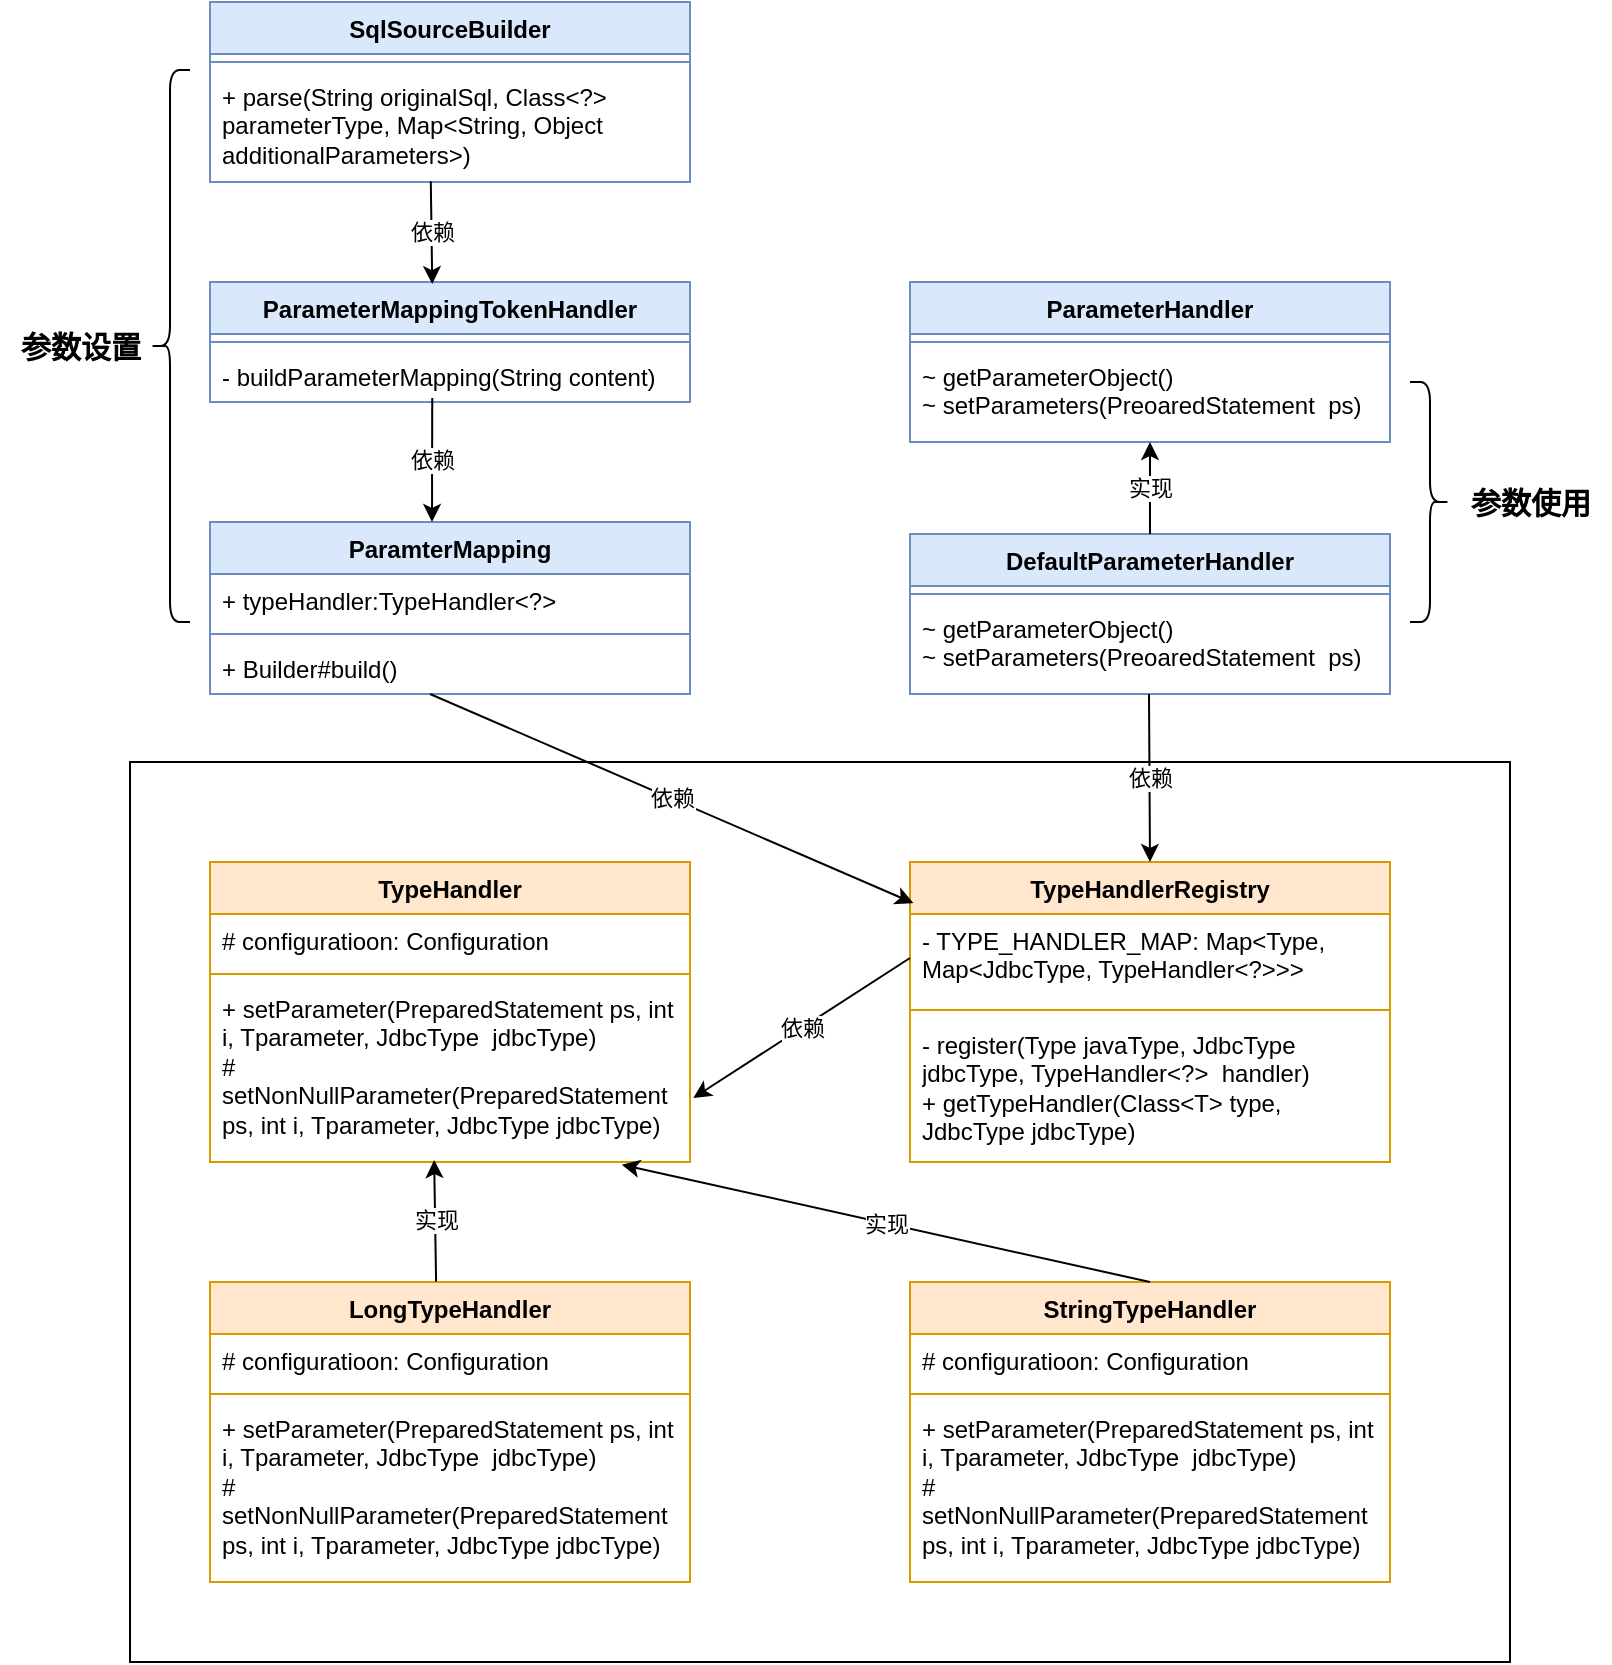 <mxfile version="21.6.8" type="github">
  <diagram name="第 1 页" id="yGMsF5AJEyDkqMdJGdB2">
    <mxGraphModel dx="2049" dy="1083" grid="1" gridSize="10" guides="1" tooltips="1" connect="1" arrows="1" fold="1" page="1" pageScale="1" pageWidth="827" pageHeight="1169" math="0" shadow="0">
      <root>
        <mxCell id="0" />
        <mxCell id="1" parent="0" />
        <mxCell id="P8Zro6crGpc2WWtmhxCr-46" value="" style="rounded=0;whiteSpace=wrap;html=1;" vertex="1" parent="1">
          <mxGeometry x="65" y="410" width="690" height="450" as="geometry" />
        </mxCell>
        <mxCell id="P8Zro6crGpc2WWtmhxCr-1" value="SqlSourceBuilder" style="swimlane;fontStyle=1;align=center;verticalAlign=top;childLayout=stackLayout;horizontal=1;startSize=26;horizontalStack=0;resizeParent=1;resizeParentMax=0;resizeLast=0;collapsible=1;marginBottom=0;whiteSpace=wrap;html=1;fillColor=#dae8fc;strokeColor=#6c8ebf;" vertex="1" parent="1">
          <mxGeometry x="105" y="30" width="240" height="90" as="geometry" />
        </mxCell>
        <mxCell id="P8Zro6crGpc2WWtmhxCr-3" value="" style="line;strokeWidth=1;fillColor=none;align=left;verticalAlign=middle;spacingTop=-1;spacingLeft=3;spacingRight=3;rotatable=0;labelPosition=right;points=[];portConstraint=eastwest;strokeColor=inherit;" vertex="1" parent="P8Zro6crGpc2WWtmhxCr-1">
          <mxGeometry y="26" width="240" height="8" as="geometry" />
        </mxCell>
        <mxCell id="P8Zro6crGpc2WWtmhxCr-4" value="+ parse(String originalSql, Class&amp;lt;?&amp;gt; parameterType, Map&amp;lt;String, Object additionalParameters&amp;gt;)" style="text;strokeColor=none;fillColor=none;align=left;verticalAlign=top;spacingLeft=4;spacingRight=4;overflow=hidden;rotatable=0;points=[[0,0.5],[1,0.5]];portConstraint=eastwest;whiteSpace=wrap;html=1;" vertex="1" parent="P8Zro6crGpc2WWtmhxCr-1">
          <mxGeometry y="34" width="240" height="56" as="geometry" />
        </mxCell>
        <mxCell id="P8Zro6crGpc2WWtmhxCr-5" value="ParameterMappingTokenHandler" style="swimlane;fontStyle=1;align=center;verticalAlign=top;childLayout=stackLayout;horizontal=1;startSize=26;horizontalStack=0;resizeParent=1;resizeParentMax=0;resizeLast=0;collapsible=1;marginBottom=0;whiteSpace=wrap;html=1;fillColor=#dae8fc;strokeColor=#6c8ebf;" vertex="1" parent="1">
          <mxGeometry x="105" y="170" width="240" height="60" as="geometry" />
        </mxCell>
        <mxCell id="P8Zro6crGpc2WWtmhxCr-6" value="" style="line;strokeWidth=1;fillColor=none;align=left;verticalAlign=middle;spacingTop=-1;spacingLeft=3;spacingRight=3;rotatable=0;labelPosition=right;points=[];portConstraint=eastwest;strokeColor=inherit;" vertex="1" parent="P8Zro6crGpc2WWtmhxCr-5">
          <mxGeometry y="26" width="240" height="8" as="geometry" />
        </mxCell>
        <mxCell id="P8Zro6crGpc2WWtmhxCr-7" value="- buildParameterMapping(String content)" style="text;strokeColor=none;fillColor=none;align=left;verticalAlign=top;spacingLeft=4;spacingRight=4;overflow=hidden;rotatable=0;points=[[0,0.5],[1,0.5]];portConstraint=eastwest;whiteSpace=wrap;html=1;" vertex="1" parent="P8Zro6crGpc2WWtmhxCr-5">
          <mxGeometry y="34" width="240" height="26" as="geometry" />
        </mxCell>
        <mxCell id="P8Zro6crGpc2WWtmhxCr-17" value="ParamterMapping" style="swimlane;fontStyle=1;align=center;verticalAlign=top;childLayout=stackLayout;horizontal=1;startSize=26;horizontalStack=0;resizeParent=1;resizeParentMax=0;resizeLast=0;collapsible=1;marginBottom=0;whiteSpace=wrap;html=1;fillColor=#dae8fc;strokeColor=#6c8ebf;" vertex="1" parent="1">
          <mxGeometry x="105" y="290" width="240" height="86" as="geometry" />
        </mxCell>
        <mxCell id="P8Zro6crGpc2WWtmhxCr-18" value="+ typeHandler:TypeHandler&amp;lt;?&amp;gt;" style="text;strokeColor=none;fillColor=none;align=left;verticalAlign=top;spacingLeft=4;spacingRight=4;overflow=hidden;rotatable=0;points=[[0,0.5],[1,0.5]];portConstraint=eastwest;whiteSpace=wrap;html=1;" vertex="1" parent="P8Zro6crGpc2WWtmhxCr-17">
          <mxGeometry y="26" width="240" height="26" as="geometry" />
        </mxCell>
        <mxCell id="P8Zro6crGpc2WWtmhxCr-19" value="" style="line;strokeWidth=1;fillColor=none;align=left;verticalAlign=middle;spacingTop=-1;spacingLeft=3;spacingRight=3;rotatable=0;labelPosition=right;points=[];portConstraint=eastwest;strokeColor=inherit;" vertex="1" parent="P8Zro6crGpc2WWtmhxCr-17">
          <mxGeometry y="52" width="240" height="8" as="geometry" />
        </mxCell>
        <mxCell id="P8Zro6crGpc2WWtmhxCr-20" value="+ Builder#build()" style="text;strokeColor=none;fillColor=none;align=left;verticalAlign=top;spacingLeft=4;spacingRight=4;overflow=hidden;rotatable=0;points=[[0,0.5],[1,0.5]];portConstraint=eastwest;whiteSpace=wrap;html=1;" vertex="1" parent="P8Zro6crGpc2WWtmhxCr-17">
          <mxGeometry y="60" width="240" height="26" as="geometry" />
        </mxCell>
        <mxCell id="P8Zro6crGpc2WWtmhxCr-21" value="ParameterHandler" style="swimlane;fontStyle=1;align=center;verticalAlign=top;childLayout=stackLayout;horizontal=1;startSize=26;horizontalStack=0;resizeParent=1;resizeParentMax=0;resizeLast=0;collapsible=1;marginBottom=0;whiteSpace=wrap;html=1;fillColor=#dae8fc;strokeColor=#6c8ebf;" vertex="1" parent="1">
          <mxGeometry x="455" y="170" width="240" height="80" as="geometry" />
        </mxCell>
        <mxCell id="P8Zro6crGpc2WWtmhxCr-22" value="" style="line;strokeWidth=1;fillColor=none;align=left;verticalAlign=middle;spacingTop=-1;spacingLeft=3;spacingRight=3;rotatable=0;labelPosition=right;points=[];portConstraint=eastwest;strokeColor=inherit;" vertex="1" parent="P8Zro6crGpc2WWtmhxCr-21">
          <mxGeometry y="26" width="240" height="8" as="geometry" />
        </mxCell>
        <mxCell id="P8Zro6crGpc2WWtmhxCr-23" value="~ getParameterObject()&lt;br&gt;~ setParameters(PreoaredStatement&amp;nbsp; ps)" style="text;strokeColor=none;fillColor=none;align=left;verticalAlign=top;spacingLeft=4;spacingRight=4;overflow=hidden;rotatable=0;points=[[0,0.5],[1,0.5]];portConstraint=eastwest;whiteSpace=wrap;html=1;" vertex="1" parent="P8Zro6crGpc2WWtmhxCr-21">
          <mxGeometry y="34" width="240" height="46" as="geometry" />
        </mxCell>
        <mxCell id="P8Zro6crGpc2WWtmhxCr-24" value="DefaultParameterHandler" style="swimlane;fontStyle=1;align=center;verticalAlign=top;childLayout=stackLayout;horizontal=1;startSize=26;horizontalStack=0;resizeParent=1;resizeParentMax=0;resizeLast=0;collapsible=1;marginBottom=0;whiteSpace=wrap;html=1;fillColor=#dae8fc;strokeColor=#6c8ebf;" vertex="1" parent="1">
          <mxGeometry x="455" y="296" width="240" height="80" as="geometry" />
        </mxCell>
        <mxCell id="P8Zro6crGpc2WWtmhxCr-25" value="" style="line;strokeWidth=1;fillColor=none;align=left;verticalAlign=middle;spacingTop=-1;spacingLeft=3;spacingRight=3;rotatable=0;labelPosition=right;points=[];portConstraint=eastwest;strokeColor=inherit;" vertex="1" parent="P8Zro6crGpc2WWtmhxCr-24">
          <mxGeometry y="26" width="240" height="8" as="geometry" />
        </mxCell>
        <mxCell id="P8Zro6crGpc2WWtmhxCr-26" value="~ getParameterObject()&lt;br&gt;~ setParameters(PreoaredStatement&amp;nbsp; ps)" style="text;strokeColor=none;fillColor=none;align=left;verticalAlign=top;spacingLeft=4;spacingRight=4;overflow=hidden;rotatable=0;points=[[0,0.5],[1,0.5]];portConstraint=eastwest;whiteSpace=wrap;html=1;" vertex="1" parent="P8Zro6crGpc2WWtmhxCr-24">
          <mxGeometry y="34" width="240" height="46" as="geometry" />
        </mxCell>
        <mxCell id="P8Zro6crGpc2WWtmhxCr-30" value="TypeHandler" style="swimlane;fontStyle=1;align=center;verticalAlign=top;childLayout=stackLayout;horizontal=1;startSize=26;horizontalStack=0;resizeParent=1;resizeParentMax=0;resizeLast=0;collapsible=1;marginBottom=0;whiteSpace=wrap;html=1;fillColor=#ffe6cc;strokeColor=#d79b00;" vertex="1" parent="1">
          <mxGeometry x="105" y="460" width="240" height="150" as="geometry" />
        </mxCell>
        <mxCell id="P8Zro6crGpc2WWtmhxCr-31" value="# configuratioon: Configuration" style="text;strokeColor=none;fillColor=none;align=left;verticalAlign=top;spacingLeft=4;spacingRight=4;overflow=hidden;rotatable=0;points=[[0,0.5],[1,0.5]];portConstraint=eastwest;whiteSpace=wrap;html=1;" vertex="1" parent="P8Zro6crGpc2WWtmhxCr-30">
          <mxGeometry y="26" width="240" height="26" as="geometry" />
        </mxCell>
        <mxCell id="P8Zro6crGpc2WWtmhxCr-32" value="" style="line;strokeWidth=1;fillColor=none;align=left;verticalAlign=middle;spacingTop=-1;spacingLeft=3;spacingRight=3;rotatable=0;labelPosition=right;points=[];portConstraint=eastwest;strokeColor=inherit;" vertex="1" parent="P8Zro6crGpc2WWtmhxCr-30">
          <mxGeometry y="52" width="240" height="8" as="geometry" />
        </mxCell>
        <mxCell id="P8Zro6crGpc2WWtmhxCr-33" value="+ setParameter(PreparedStatement ps, int i, Tparameter, JdbcType&amp;nbsp; jdbcType)&lt;br&gt;# setNonNullParameter(PreparedStatement ps, int i, Tparameter, JdbcType jdbcType)" style="text;strokeColor=none;fillColor=none;align=left;verticalAlign=top;spacingLeft=4;spacingRight=4;overflow=hidden;rotatable=0;points=[[0,0.5],[1,0.5]];portConstraint=eastwest;whiteSpace=wrap;html=1;" vertex="1" parent="P8Zro6crGpc2WWtmhxCr-30">
          <mxGeometry y="60" width="240" height="90" as="geometry" />
        </mxCell>
        <mxCell id="P8Zro6crGpc2WWtmhxCr-34" value="TypeHandlerRegistry" style="swimlane;fontStyle=1;align=center;verticalAlign=top;childLayout=stackLayout;horizontal=1;startSize=26;horizontalStack=0;resizeParent=1;resizeParentMax=0;resizeLast=0;collapsible=1;marginBottom=0;whiteSpace=wrap;html=1;fillColor=#ffe6cc;strokeColor=#d79b00;" vertex="1" parent="1">
          <mxGeometry x="455" y="460" width="240" height="150" as="geometry" />
        </mxCell>
        <mxCell id="P8Zro6crGpc2WWtmhxCr-35" value="- TYPE_HANDLER_MAP: Map&amp;lt;Type, Map&amp;lt;JdbcType, TypeHandler&amp;lt;?&amp;gt;&amp;gt;&amp;gt;" style="text;strokeColor=none;fillColor=none;align=left;verticalAlign=top;spacingLeft=4;spacingRight=4;overflow=hidden;rotatable=0;points=[[0,0.5],[1,0.5]];portConstraint=eastwest;whiteSpace=wrap;html=1;" vertex="1" parent="P8Zro6crGpc2WWtmhxCr-34">
          <mxGeometry y="26" width="240" height="44" as="geometry" />
        </mxCell>
        <mxCell id="P8Zro6crGpc2WWtmhxCr-36" value="" style="line;strokeWidth=1;fillColor=none;align=left;verticalAlign=middle;spacingTop=-1;spacingLeft=3;spacingRight=3;rotatable=0;labelPosition=right;points=[];portConstraint=eastwest;strokeColor=inherit;" vertex="1" parent="P8Zro6crGpc2WWtmhxCr-34">
          <mxGeometry y="70" width="240" height="8" as="geometry" />
        </mxCell>
        <mxCell id="P8Zro6crGpc2WWtmhxCr-37" value="- register(Type javaType, JdbcType jdbcType, TypeHandler&amp;lt;?&amp;gt;&amp;nbsp; handler)&lt;br&gt;+ getTypeHandler(Class&amp;lt;T&amp;gt; type, JdbcType jdbcType)" style="text;strokeColor=none;fillColor=none;align=left;verticalAlign=top;spacingLeft=4;spacingRight=4;overflow=hidden;rotatable=0;points=[[0,0.5],[1,0.5]];portConstraint=eastwest;whiteSpace=wrap;html=1;" vertex="1" parent="P8Zro6crGpc2WWtmhxCr-34">
          <mxGeometry y="78" width="240" height="72" as="geometry" />
        </mxCell>
        <mxCell id="P8Zro6crGpc2WWtmhxCr-38" value="LongTypeHandler" style="swimlane;fontStyle=1;align=center;verticalAlign=top;childLayout=stackLayout;horizontal=1;startSize=26;horizontalStack=0;resizeParent=1;resizeParentMax=0;resizeLast=0;collapsible=1;marginBottom=0;whiteSpace=wrap;html=1;fillColor=#ffe6cc;strokeColor=#d79b00;" vertex="1" parent="1">
          <mxGeometry x="105" y="670" width="240" height="150" as="geometry" />
        </mxCell>
        <mxCell id="P8Zro6crGpc2WWtmhxCr-39" value="# configuratioon: Configuration" style="text;strokeColor=none;fillColor=none;align=left;verticalAlign=top;spacingLeft=4;spacingRight=4;overflow=hidden;rotatable=0;points=[[0,0.5],[1,0.5]];portConstraint=eastwest;whiteSpace=wrap;html=1;" vertex="1" parent="P8Zro6crGpc2WWtmhxCr-38">
          <mxGeometry y="26" width="240" height="26" as="geometry" />
        </mxCell>
        <mxCell id="P8Zro6crGpc2WWtmhxCr-40" value="" style="line;strokeWidth=1;fillColor=none;align=left;verticalAlign=middle;spacingTop=-1;spacingLeft=3;spacingRight=3;rotatable=0;labelPosition=right;points=[];portConstraint=eastwest;strokeColor=inherit;" vertex="1" parent="P8Zro6crGpc2WWtmhxCr-38">
          <mxGeometry y="52" width="240" height="8" as="geometry" />
        </mxCell>
        <mxCell id="P8Zro6crGpc2WWtmhxCr-41" value="+ setParameter(PreparedStatement ps, int i, Tparameter, JdbcType&amp;nbsp; jdbcType)&lt;br&gt;# setNonNullParameter(PreparedStatement ps, int i, Tparameter, JdbcType jdbcType)" style="text;strokeColor=none;fillColor=none;align=left;verticalAlign=top;spacingLeft=4;spacingRight=4;overflow=hidden;rotatable=0;points=[[0,0.5],[1,0.5]];portConstraint=eastwest;whiteSpace=wrap;html=1;" vertex="1" parent="P8Zro6crGpc2WWtmhxCr-38">
          <mxGeometry y="60" width="240" height="90" as="geometry" />
        </mxCell>
        <mxCell id="P8Zro6crGpc2WWtmhxCr-42" value="StringTypeHandler" style="swimlane;fontStyle=1;align=center;verticalAlign=top;childLayout=stackLayout;horizontal=1;startSize=26;horizontalStack=0;resizeParent=1;resizeParentMax=0;resizeLast=0;collapsible=1;marginBottom=0;whiteSpace=wrap;html=1;fillColor=#ffe6cc;strokeColor=#d79b00;" vertex="1" parent="1">
          <mxGeometry x="455" y="670" width="240" height="150" as="geometry" />
        </mxCell>
        <mxCell id="P8Zro6crGpc2WWtmhxCr-43" value="# configuratioon: Configuration" style="text;strokeColor=none;fillColor=none;align=left;verticalAlign=top;spacingLeft=4;spacingRight=4;overflow=hidden;rotatable=0;points=[[0,0.5],[1,0.5]];portConstraint=eastwest;whiteSpace=wrap;html=1;" vertex="1" parent="P8Zro6crGpc2WWtmhxCr-42">
          <mxGeometry y="26" width="240" height="26" as="geometry" />
        </mxCell>
        <mxCell id="P8Zro6crGpc2WWtmhxCr-44" value="" style="line;strokeWidth=1;fillColor=none;align=left;verticalAlign=middle;spacingTop=-1;spacingLeft=3;spacingRight=3;rotatable=0;labelPosition=right;points=[];portConstraint=eastwest;strokeColor=inherit;" vertex="1" parent="P8Zro6crGpc2WWtmhxCr-42">
          <mxGeometry y="52" width="240" height="8" as="geometry" />
        </mxCell>
        <mxCell id="P8Zro6crGpc2WWtmhxCr-45" value="+ setParameter(PreparedStatement ps, int i, Tparameter, JdbcType&amp;nbsp; jdbcType)&lt;br&gt;# setNonNullParameter(PreparedStatement ps, int i, Tparameter, JdbcType jdbcType)" style="text;strokeColor=none;fillColor=none;align=left;verticalAlign=top;spacingLeft=4;spacingRight=4;overflow=hidden;rotatable=0;points=[[0,0.5],[1,0.5]];portConstraint=eastwest;whiteSpace=wrap;html=1;" vertex="1" parent="P8Zro6crGpc2WWtmhxCr-42">
          <mxGeometry y="60" width="240" height="90" as="geometry" />
        </mxCell>
        <mxCell id="P8Zro6crGpc2WWtmhxCr-47" value="" style="endArrow=classic;html=1;rounded=0;entryX=0.463;entryY=0.017;entryDx=0;entryDy=0;exitX=0.46;exitY=0.994;exitDx=0;exitDy=0;exitPerimeter=0;entryPerimeter=0;" edge="1" parent="1" source="P8Zro6crGpc2WWtmhxCr-4" target="P8Zro6crGpc2WWtmhxCr-5">
          <mxGeometry relative="1" as="geometry">
            <mxPoint x="215" y="130" as="sourcePoint" />
            <mxPoint x="175" y="150" as="targetPoint" />
          </mxGeometry>
        </mxCell>
        <mxCell id="P8Zro6crGpc2WWtmhxCr-48" value="依赖" style="edgeLabel;resizable=0;html=1;align=center;verticalAlign=middle;" connectable="0" vertex="1" parent="P8Zro6crGpc2WWtmhxCr-47">
          <mxGeometry relative="1" as="geometry" />
        </mxCell>
        <mxCell id="P8Zro6crGpc2WWtmhxCr-49" value="" style="endArrow=classic;html=1;rounded=0;exitX=0.463;exitY=0.923;exitDx=0;exitDy=0;exitPerimeter=0;" edge="1" parent="1" source="P8Zro6crGpc2WWtmhxCr-7">
          <mxGeometry relative="1" as="geometry">
            <mxPoint x="224.46" y="243" as="sourcePoint" />
            <mxPoint x="216" y="290" as="targetPoint" />
          </mxGeometry>
        </mxCell>
        <mxCell id="P8Zro6crGpc2WWtmhxCr-50" value="依赖" style="edgeLabel;resizable=0;html=1;align=center;verticalAlign=middle;" connectable="0" vertex="1" parent="P8Zro6crGpc2WWtmhxCr-49">
          <mxGeometry relative="1" as="geometry" />
        </mxCell>
        <mxCell id="P8Zro6crGpc2WWtmhxCr-51" value="" style="endArrow=classic;html=1;rounded=0;exitX=0.5;exitY=0;exitDx=0;exitDy=0;" edge="1" parent="1" source="P8Zro6crGpc2WWtmhxCr-24">
          <mxGeometry relative="1" as="geometry">
            <mxPoint x="785" y="239" as="sourcePoint" />
            <mxPoint x="575" y="250" as="targetPoint" />
          </mxGeometry>
        </mxCell>
        <mxCell id="P8Zro6crGpc2WWtmhxCr-52" value="实现" style="edgeLabel;resizable=0;html=1;align=center;verticalAlign=middle;" connectable="0" vertex="1" parent="P8Zro6crGpc2WWtmhxCr-51">
          <mxGeometry relative="1" as="geometry" />
        </mxCell>
        <mxCell id="P8Zro6crGpc2WWtmhxCr-54" value="" style="endArrow=classic;html=1;rounded=0;exitX=0;exitY=0.5;exitDx=0;exitDy=0;entryX=1.007;entryY=0.644;entryDx=0;entryDy=0;entryPerimeter=0;" edge="1" parent="1" source="P8Zro6crGpc2WWtmhxCr-35" target="P8Zro6crGpc2WWtmhxCr-33">
          <mxGeometry relative="1" as="geometry">
            <mxPoint x="395.0" y="560" as="sourcePoint" />
            <mxPoint x="395.222" y="644" as="targetPoint" />
          </mxGeometry>
        </mxCell>
        <mxCell id="P8Zro6crGpc2WWtmhxCr-55" value="依赖" style="edgeLabel;resizable=0;html=1;align=center;verticalAlign=middle;" connectable="0" vertex="1" parent="P8Zro6crGpc2WWtmhxCr-54">
          <mxGeometry relative="1" as="geometry" />
        </mxCell>
        <mxCell id="P8Zro6crGpc2WWtmhxCr-59" value="" style="endArrow=classic;html=1;rounded=0;exitX=0.463;exitY=0.923;exitDx=0;exitDy=0;exitPerimeter=0;entryX=0.007;entryY=0.137;entryDx=0;entryDy=0;entryPerimeter=0;" edge="1" parent="1" target="P8Zro6crGpc2WWtmhxCr-34">
          <mxGeometry relative="1" as="geometry">
            <mxPoint x="215.0" y="376" as="sourcePoint" />
            <mxPoint x="568" y="456" as="targetPoint" />
          </mxGeometry>
        </mxCell>
        <mxCell id="P8Zro6crGpc2WWtmhxCr-60" value="依赖" style="edgeLabel;resizable=0;html=1;align=center;verticalAlign=middle;" connectable="0" vertex="1" parent="P8Zro6crGpc2WWtmhxCr-59">
          <mxGeometry relative="1" as="geometry" />
        </mxCell>
        <mxCell id="P8Zro6crGpc2WWtmhxCr-61" value="" style="endArrow=classic;html=1;rounded=0;exitX=0.5;exitY=0;exitDx=0;exitDy=0;entryX=0.858;entryY=1.015;entryDx=0;entryDy=0;entryPerimeter=0;" edge="1" parent="1" source="P8Zro6crGpc2WWtmhxCr-42" target="P8Zro6crGpc2WWtmhxCr-33">
          <mxGeometry relative="1" as="geometry">
            <mxPoint x="464.16" y="610" as="sourcePoint" />
            <mxPoint x="356.16" y="680" as="targetPoint" />
          </mxGeometry>
        </mxCell>
        <mxCell id="P8Zro6crGpc2WWtmhxCr-62" value="实现" style="edgeLabel;resizable=0;html=1;align=center;verticalAlign=middle;" connectable="0" vertex="1" parent="P8Zro6crGpc2WWtmhxCr-61">
          <mxGeometry relative="1" as="geometry" />
        </mxCell>
        <mxCell id="P8Zro6crGpc2WWtmhxCr-64" value="" style="endArrow=classic;html=1;rounded=0;exitX=0.471;exitY=-0.002;exitDx=0;exitDy=0;entryX=0.467;entryY=0.989;entryDx=0;entryDy=0;entryPerimeter=0;exitPerimeter=0;" edge="1" parent="1" source="P8Zro6crGpc2WWtmhxCr-38" target="P8Zro6crGpc2WWtmhxCr-33">
          <mxGeometry relative="1" as="geometry">
            <mxPoint x="479.08" y="688.65" as="sourcePoint" />
            <mxPoint x="215.08" y="629.65" as="targetPoint" />
          </mxGeometry>
        </mxCell>
        <mxCell id="P8Zro6crGpc2WWtmhxCr-65" value="实现" style="edgeLabel;resizable=0;html=1;align=center;verticalAlign=middle;" connectable="0" vertex="1" parent="P8Zro6crGpc2WWtmhxCr-64">
          <mxGeometry relative="1" as="geometry" />
        </mxCell>
        <mxCell id="P8Zro6crGpc2WWtmhxCr-66" value="" style="endArrow=classic;html=1;rounded=0;exitX=0.463;exitY=0.923;exitDx=0;exitDy=0;exitPerimeter=0;entryX=0.5;entryY=0;entryDx=0;entryDy=0;" edge="1" parent="1" target="P8Zro6crGpc2WWtmhxCr-34">
          <mxGeometry relative="1" as="geometry">
            <mxPoint x="574.5" y="376" as="sourcePoint" />
            <mxPoint x="574.5" y="438" as="targetPoint" />
          </mxGeometry>
        </mxCell>
        <mxCell id="P8Zro6crGpc2WWtmhxCr-67" value="依赖" style="edgeLabel;resizable=0;html=1;align=center;verticalAlign=middle;" connectable="0" vertex="1" parent="P8Zro6crGpc2WWtmhxCr-66">
          <mxGeometry relative="1" as="geometry" />
        </mxCell>
        <mxCell id="P8Zro6crGpc2WWtmhxCr-68" value="" style="shape=curlyBracket;whiteSpace=wrap;html=1;rounded=1;labelPosition=left;verticalLabelPosition=middle;align=right;verticalAlign=middle;" vertex="1" parent="1">
          <mxGeometry x="75" y="64" width="20" height="276" as="geometry" />
        </mxCell>
        <mxCell id="P8Zro6crGpc2WWtmhxCr-70" value="" style="shape=curlyBracket;whiteSpace=wrap;html=1;rounded=1;flipH=1;labelPosition=right;verticalLabelPosition=middle;align=left;verticalAlign=middle;" vertex="1" parent="1">
          <mxGeometry x="705" y="220" width="20" height="120" as="geometry" />
        </mxCell>
        <mxCell id="P8Zro6crGpc2WWtmhxCr-71" value="&lt;b&gt;&lt;font style=&quot;font-size: 15px;&quot;&gt;参数设置&lt;/font&gt;&lt;/b&gt;" style="text;html=1;align=center;verticalAlign=middle;resizable=0;points=[];autosize=1;strokeColor=none;fillColor=none;" vertex="1" parent="1">
          <mxGeometry y="187" width="80" height="30" as="geometry" />
        </mxCell>
        <mxCell id="P8Zro6crGpc2WWtmhxCr-72" value="&lt;b&gt;&lt;font style=&quot;font-size: 15px;&quot;&gt;参数使用&lt;/font&gt;&lt;/b&gt;" style="text;html=1;align=center;verticalAlign=middle;resizable=0;points=[];autosize=1;strokeColor=none;fillColor=none;" vertex="1" parent="1">
          <mxGeometry x="725" y="265" width="80" height="30" as="geometry" />
        </mxCell>
      </root>
    </mxGraphModel>
  </diagram>
</mxfile>
